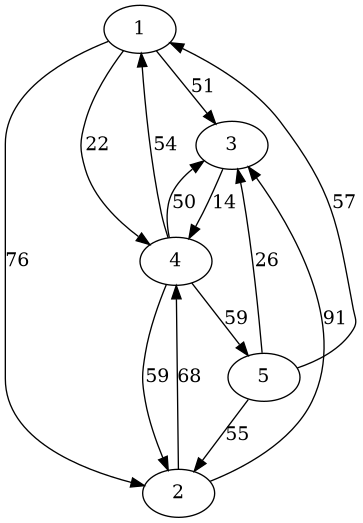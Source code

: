 @startuml
digraph G {
1 -> 3 [label = 51]
1 -> 4 [label = 22]
1 -> 2 [label = 76]
2 -> 3 [label = 91]
2 -> 4 [label = 68]
3 -> 4 [label = 14]
4 -> 3 [label = 50]
4 -> 2 [label = 59]
4 -> 1 [label = 54]
4 -> 5 [label = 59]
5 -> 3 [label = 26]
5 -> 1 [label = 57]
5 -> 2 [label = 55]
}

@enduml